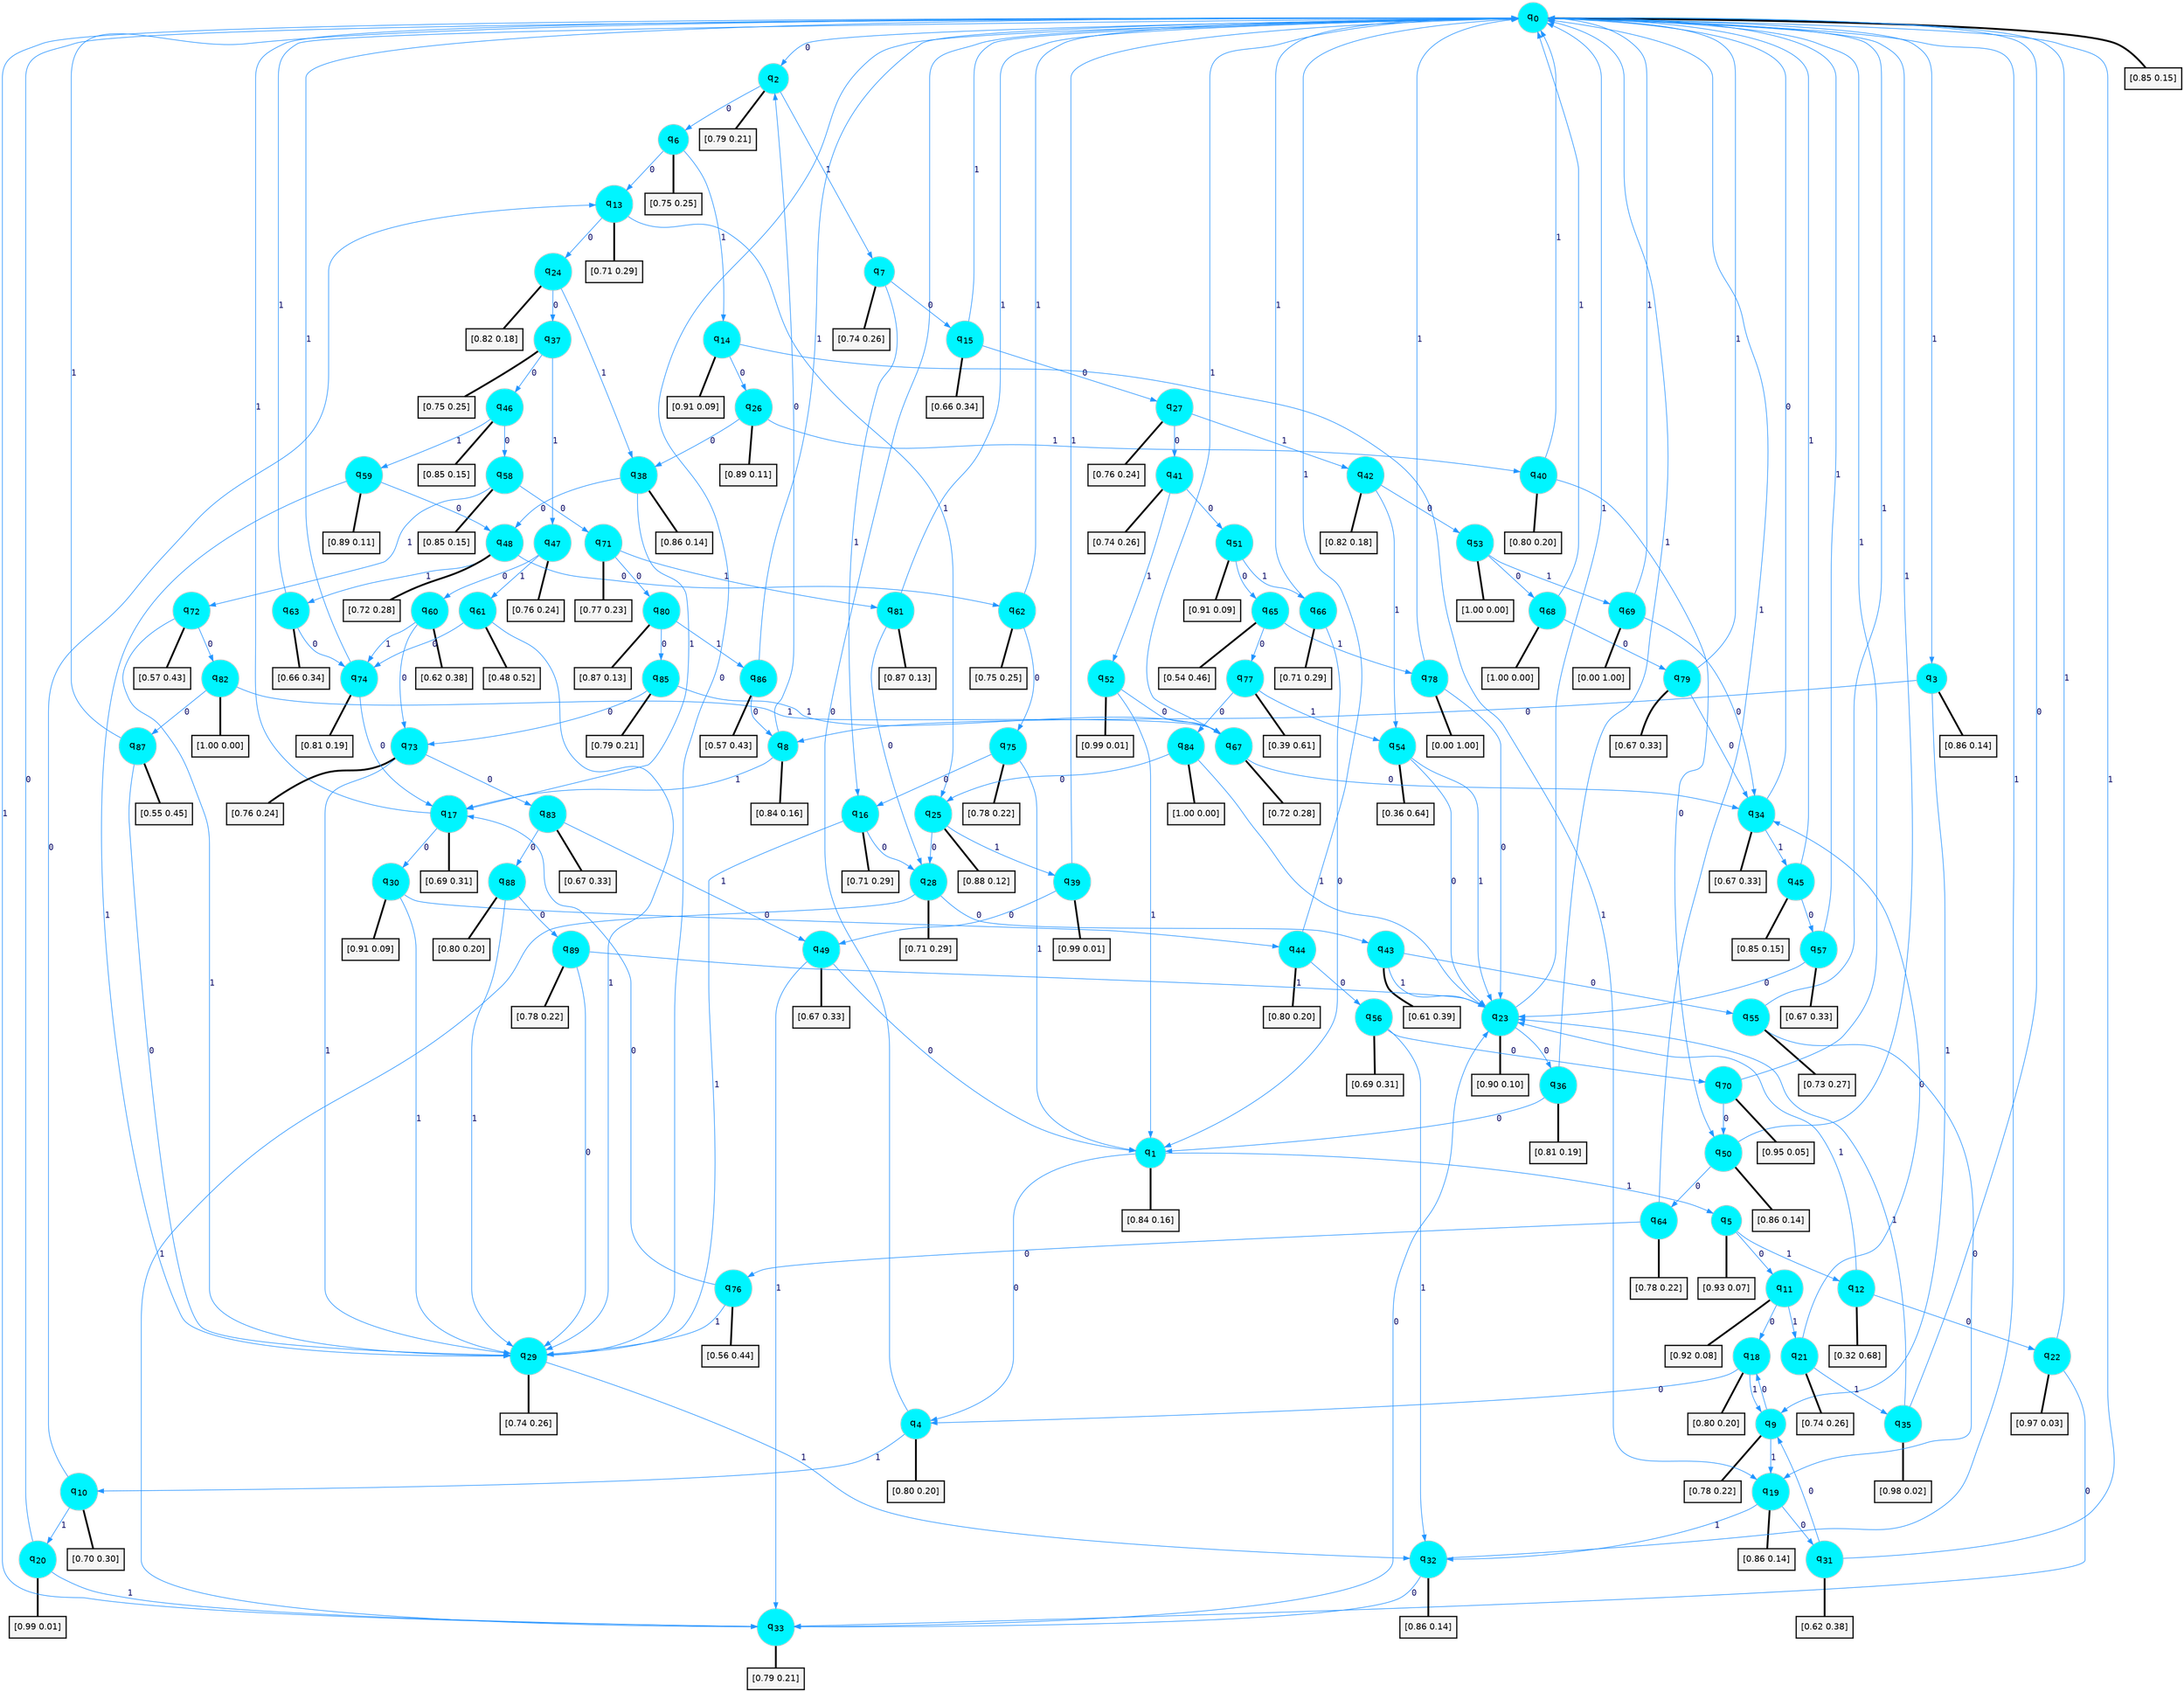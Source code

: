 digraph G {
graph [
bgcolor=transparent, dpi=300, rankdir=TD, size="40,25"];
node [
color=gray, fillcolor=turquoise1, fontcolor=black, fontname=Helvetica, fontsize=16, fontweight=bold, shape=circle, style=filled];
edge [
arrowsize=1, color=dodgerblue1, fontcolor=midnightblue, fontname=courier, fontweight=bold, penwidth=1, style=solid, weight=20];
0[label=<q<SUB>0</SUB>>];
1[label=<q<SUB>1</SUB>>];
2[label=<q<SUB>2</SUB>>];
3[label=<q<SUB>3</SUB>>];
4[label=<q<SUB>4</SUB>>];
5[label=<q<SUB>5</SUB>>];
6[label=<q<SUB>6</SUB>>];
7[label=<q<SUB>7</SUB>>];
8[label=<q<SUB>8</SUB>>];
9[label=<q<SUB>9</SUB>>];
10[label=<q<SUB>10</SUB>>];
11[label=<q<SUB>11</SUB>>];
12[label=<q<SUB>12</SUB>>];
13[label=<q<SUB>13</SUB>>];
14[label=<q<SUB>14</SUB>>];
15[label=<q<SUB>15</SUB>>];
16[label=<q<SUB>16</SUB>>];
17[label=<q<SUB>17</SUB>>];
18[label=<q<SUB>18</SUB>>];
19[label=<q<SUB>19</SUB>>];
20[label=<q<SUB>20</SUB>>];
21[label=<q<SUB>21</SUB>>];
22[label=<q<SUB>22</SUB>>];
23[label=<q<SUB>23</SUB>>];
24[label=<q<SUB>24</SUB>>];
25[label=<q<SUB>25</SUB>>];
26[label=<q<SUB>26</SUB>>];
27[label=<q<SUB>27</SUB>>];
28[label=<q<SUB>28</SUB>>];
29[label=<q<SUB>29</SUB>>];
30[label=<q<SUB>30</SUB>>];
31[label=<q<SUB>31</SUB>>];
32[label=<q<SUB>32</SUB>>];
33[label=<q<SUB>33</SUB>>];
34[label=<q<SUB>34</SUB>>];
35[label=<q<SUB>35</SUB>>];
36[label=<q<SUB>36</SUB>>];
37[label=<q<SUB>37</SUB>>];
38[label=<q<SUB>38</SUB>>];
39[label=<q<SUB>39</SUB>>];
40[label=<q<SUB>40</SUB>>];
41[label=<q<SUB>41</SUB>>];
42[label=<q<SUB>42</SUB>>];
43[label=<q<SUB>43</SUB>>];
44[label=<q<SUB>44</SUB>>];
45[label=<q<SUB>45</SUB>>];
46[label=<q<SUB>46</SUB>>];
47[label=<q<SUB>47</SUB>>];
48[label=<q<SUB>48</SUB>>];
49[label=<q<SUB>49</SUB>>];
50[label=<q<SUB>50</SUB>>];
51[label=<q<SUB>51</SUB>>];
52[label=<q<SUB>52</SUB>>];
53[label=<q<SUB>53</SUB>>];
54[label=<q<SUB>54</SUB>>];
55[label=<q<SUB>55</SUB>>];
56[label=<q<SUB>56</SUB>>];
57[label=<q<SUB>57</SUB>>];
58[label=<q<SUB>58</SUB>>];
59[label=<q<SUB>59</SUB>>];
60[label=<q<SUB>60</SUB>>];
61[label=<q<SUB>61</SUB>>];
62[label=<q<SUB>62</SUB>>];
63[label=<q<SUB>63</SUB>>];
64[label=<q<SUB>64</SUB>>];
65[label=<q<SUB>65</SUB>>];
66[label=<q<SUB>66</SUB>>];
67[label=<q<SUB>67</SUB>>];
68[label=<q<SUB>68</SUB>>];
69[label=<q<SUB>69</SUB>>];
70[label=<q<SUB>70</SUB>>];
71[label=<q<SUB>71</SUB>>];
72[label=<q<SUB>72</SUB>>];
73[label=<q<SUB>73</SUB>>];
74[label=<q<SUB>74</SUB>>];
75[label=<q<SUB>75</SUB>>];
76[label=<q<SUB>76</SUB>>];
77[label=<q<SUB>77</SUB>>];
78[label=<q<SUB>78</SUB>>];
79[label=<q<SUB>79</SUB>>];
80[label=<q<SUB>80</SUB>>];
81[label=<q<SUB>81</SUB>>];
82[label=<q<SUB>82</SUB>>];
83[label=<q<SUB>83</SUB>>];
84[label=<q<SUB>84</SUB>>];
85[label=<q<SUB>85</SUB>>];
86[label=<q<SUB>86</SUB>>];
87[label=<q<SUB>87</SUB>>];
88[label=<q<SUB>88</SUB>>];
89[label=<q<SUB>89</SUB>>];
90[label="[0.85 0.15]", shape=box,fontcolor=black, fontname=Helvetica, fontsize=14, penwidth=2, fillcolor=whitesmoke,color=black];
91[label="[0.84 0.16]", shape=box,fontcolor=black, fontname=Helvetica, fontsize=14, penwidth=2, fillcolor=whitesmoke,color=black];
92[label="[0.79 0.21]", shape=box,fontcolor=black, fontname=Helvetica, fontsize=14, penwidth=2, fillcolor=whitesmoke,color=black];
93[label="[0.86 0.14]", shape=box,fontcolor=black, fontname=Helvetica, fontsize=14, penwidth=2, fillcolor=whitesmoke,color=black];
94[label="[0.80 0.20]", shape=box,fontcolor=black, fontname=Helvetica, fontsize=14, penwidth=2, fillcolor=whitesmoke,color=black];
95[label="[0.93 0.07]", shape=box,fontcolor=black, fontname=Helvetica, fontsize=14, penwidth=2, fillcolor=whitesmoke,color=black];
96[label="[0.75 0.25]", shape=box,fontcolor=black, fontname=Helvetica, fontsize=14, penwidth=2, fillcolor=whitesmoke,color=black];
97[label="[0.74 0.26]", shape=box,fontcolor=black, fontname=Helvetica, fontsize=14, penwidth=2, fillcolor=whitesmoke,color=black];
98[label="[0.84 0.16]", shape=box,fontcolor=black, fontname=Helvetica, fontsize=14, penwidth=2, fillcolor=whitesmoke,color=black];
99[label="[0.78 0.22]", shape=box,fontcolor=black, fontname=Helvetica, fontsize=14, penwidth=2, fillcolor=whitesmoke,color=black];
100[label="[0.70 0.30]", shape=box,fontcolor=black, fontname=Helvetica, fontsize=14, penwidth=2, fillcolor=whitesmoke,color=black];
101[label="[0.92 0.08]", shape=box,fontcolor=black, fontname=Helvetica, fontsize=14, penwidth=2, fillcolor=whitesmoke,color=black];
102[label="[0.32 0.68]", shape=box,fontcolor=black, fontname=Helvetica, fontsize=14, penwidth=2, fillcolor=whitesmoke,color=black];
103[label="[0.71 0.29]", shape=box,fontcolor=black, fontname=Helvetica, fontsize=14, penwidth=2, fillcolor=whitesmoke,color=black];
104[label="[0.91 0.09]", shape=box,fontcolor=black, fontname=Helvetica, fontsize=14, penwidth=2, fillcolor=whitesmoke,color=black];
105[label="[0.66 0.34]", shape=box,fontcolor=black, fontname=Helvetica, fontsize=14, penwidth=2, fillcolor=whitesmoke,color=black];
106[label="[0.71 0.29]", shape=box,fontcolor=black, fontname=Helvetica, fontsize=14, penwidth=2, fillcolor=whitesmoke,color=black];
107[label="[0.69 0.31]", shape=box,fontcolor=black, fontname=Helvetica, fontsize=14, penwidth=2, fillcolor=whitesmoke,color=black];
108[label="[0.80 0.20]", shape=box,fontcolor=black, fontname=Helvetica, fontsize=14, penwidth=2, fillcolor=whitesmoke,color=black];
109[label="[0.86 0.14]", shape=box,fontcolor=black, fontname=Helvetica, fontsize=14, penwidth=2, fillcolor=whitesmoke,color=black];
110[label="[0.99 0.01]", shape=box,fontcolor=black, fontname=Helvetica, fontsize=14, penwidth=2, fillcolor=whitesmoke,color=black];
111[label="[0.74 0.26]", shape=box,fontcolor=black, fontname=Helvetica, fontsize=14, penwidth=2, fillcolor=whitesmoke,color=black];
112[label="[0.97 0.03]", shape=box,fontcolor=black, fontname=Helvetica, fontsize=14, penwidth=2, fillcolor=whitesmoke,color=black];
113[label="[0.90 0.10]", shape=box,fontcolor=black, fontname=Helvetica, fontsize=14, penwidth=2, fillcolor=whitesmoke,color=black];
114[label="[0.82 0.18]", shape=box,fontcolor=black, fontname=Helvetica, fontsize=14, penwidth=2, fillcolor=whitesmoke,color=black];
115[label="[0.88 0.12]", shape=box,fontcolor=black, fontname=Helvetica, fontsize=14, penwidth=2, fillcolor=whitesmoke,color=black];
116[label="[0.89 0.11]", shape=box,fontcolor=black, fontname=Helvetica, fontsize=14, penwidth=2, fillcolor=whitesmoke,color=black];
117[label="[0.76 0.24]", shape=box,fontcolor=black, fontname=Helvetica, fontsize=14, penwidth=2, fillcolor=whitesmoke,color=black];
118[label="[0.71 0.29]", shape=box,fontcolor=black, fontname=Helvetica, fontsize=14, penwidth=2, fillcolor=whitesmoke,color=black];
119[label="[0.74 0.26]", shape=box,fontcolor=black, fontname=Helvetica, fontsize=14, penwidth=2, fillcolor=whitesmoke,color=black];
120[label="[0.91 0.09]", shape=box,fontcolor=black, fontname=Helvetica, fontsize=14, penwidth=2, fillcolor=whitesmoke,color=black];
121[label="[0.62 0.38]", shape=box,fontcolor=black, fontname=Helvetica, fontsize=14, penwidth=2, fillcolor=whitesmoke,color=black];
122[label="[0.86 0.14]", shape=box,fontcolor=black, fontname=Helvetica, fontsize=14, penwidth=2, fillcolor=whitesmoke,color=black];
123[label="[0.79 0.21]", shape=box,fontcolor=black, fontname=Helvetica, fontsize=14, penwidth=2, fillcolor=whitesmoke,color=black];
124[label="[0.67 0.33]", shape=box,fontcolor=black, fontname=Helvetica, fontsize=14, penwidth=2, fillcolor=whitesmoke,color=black];
125[label="[0.98 0.02]", shape=box,fontcolor=black, fontname=Helvetica, fontsize=14, penwidth=2, fillcolor=whitesmoke,color=black];
126[label="[0.81 0.19]", shape=box,fontcolor=black, fontname=Helvetica, fontsize=14, penwidth=2, fillcolor=whitesmoke,color=black];
127[label="[0.75 0.25]", shape=box,fontcolor=black, fontname=Helvetica, fontsize=14, penwidth=2, fillcolor=whitesmoke,color=black];
128[label="[0.86 0.14]", shape=box,fontcolor=black, fontname=Helvetica, fontsize=14, penwidth=2, fillcolor=whitesmoke,color=black];
129[label="[0.99 0.01]", shape=box,fontcolor=black, fontname=Helvetica, fontsize=14, penwidth=2, fillcolor=whitesmoke,color=black];
130[label="[0.80 0.20]", shape=box,fontcolor=black, fontname=Helvetica, fontsize=14, penwidth=2, fillcolor=whitesmoke,color=black];
131[label="[0.74 0.26]", shape=box,fontcolor=black, fontname=Helvetica, fontsize=14, penwidth=2, fillcolor=whitesmoke,color=black];
132[label="[0.82 0.18]", shape=box,fontcolor=black, fontname=Helvetica, fontsize=14, penwidth=2, fillcolor=whitesmoke,color=black];
133[label="[0.61 0.39]", shape=box,fontcolor=black, fontname=Helvetica, fontsize=14, penwidth=2, fillcolor=whitesmoke,color=black];
134[label="[0.80 0.20]", shape=box,fontcolor=black, fontname=Helvetica, fontsize=14, penwidth=2, fillcolor=whitesmoke,color=black];
135[label="[0.85 0.15]", shape=box,fontcolor=black, fontname=Helvetica, fontsize=14, penwidth=2, fillcolor=whitesmoke,color=black];
136[label="[0.85 0.15]", shape=box,fontcolor=black, fontname=Helvetica, fontsize=14, penwidth=2, fillcolor=whitesmoke,color=black];
137[label="[0.76 0.24]", shape=box,fontcolor=black, fontname=Helvetica, fontsize=14, penwidth=2, fillcolor=whitesmoke,color=black];
138[label="[0.72 0.28]", shape=box,fontcolor=black, fontname=Helvetica, fontsize=14, penwidth=2, fillcolor=whitesmoke,color=black];
139[label="[0.67 0.33]", shape=box,fontcolor=black, fontname=Helvetica, fontsize=14, penwidth=2, fillcolor=whitesmoke,color=black];
140[label="[0.86 0.14]", shape=box,fontcolor=black, fontname=Helvetica, fontsize=14, penwidth=2, fillcolor=whitesmoke,color=black];
141[label="[0.91 0.09]", shape=box,fontcolor=black, fontname=Helvetica, fontsize=14, penwidth=2, fillcolor=whitesmoke,color=black];
142[label="[0.99 0.01]", shape=box,fontcolor=black, fontname=Helvetica, fontsize=14, penwidth=2, fillcolor=whitesmoke,color=black];
143[label="[1.00 0.00]", shape=box,fontcolor=black, fontname=Helvetica, fontsize=14, penwidth=2, fillcolor=whitesmoke,color=black];
144[label="[0.36 0.64]", shape=box,fontcolor=black, fontname=Helvetica, fontsize=14, penwidth=2, fillcolor=whitesmoke,color=black];
145[label="[0.73 0.27]", shape=box,fontcolor=black, fontname=Helvetica, fontsize=14, penwidth=2, fillcolor=whitesmoke,color=black];
146[label="[0.69 0.31]", shape=box,fontcolor=black, fontname=Helvetica, fontsize=14, penwidth=2, fillcolor=whitesmoke,color=black];
147[label="[0.67 0.33]", shape=box,fontcolor=black, fontname=Helvetica, fontsize=14, penwidth=2, fillcolor=whitesmoke,color=black];
148[label="[0.85 0.15]", shape=box,fontcolor=black, fontname=Helvetica, fontsize=14, penwidth=2, fillcolor=whitesmoke,color=black];
149[label="[0.89 0.11]", shape=box,fontcolor=black, fontname=Helvetica, fontsize=14, penwidth=2, fillcolor=whitesmoke,color=black];
150[label="[0.62 0.38]", shape=box,fontcolor=black, fontname=Helvetica, fontsize=14, penwidth=2, fillcolor=whitesmoke,color=black];
151[label="[0.48 0.52]", shape=box,fontcolor=black, fontname=Helvetica, fontsize=14, penwidth=2, fillcolor=whitesmoke,color=black];
152[label="[0.75 0.25]", shape=box,fontcolor=black, fontname=Helvetica, fontsize=14, penwidth=2, fillcolor=whitesmoke,color=black];
153[label="[0.66 0.34]", shape=box,fontcolor=black, fontname=Helvetica, fontsize=14, penwidth=2, fillcolor=whitesmoke,color=black];
154[label="[0.78 0.22]", shape=box,fontcolor=black, fontname=Helvetica, fontsize=14, penwidth=2, fillcolor=whitesmoke,color=black];
155[label="[0.54 0.46]", shape=box,fontcolor=black, fontname=Helvetica, fontsize=14, penwidth=2, fillcolor=whitesmoke,color=black];
156[label="[0.71 0.29]", shape=box,fontcolor=black, fontname=Helvetica, fontsize=14, penwidth=2, fillcolor=whitesmoke,color=black];
157[label="[0.72 0.28]", shape=box,fontcolor=black, fontname=Helvetica, fontsize=14, penwidth=2, fillcolor=whitesmoke,color=black];
158[label="[1.00 0.00]", shape=box,fontcolor=black, fontname=Helvetica, fontsize=14, penwidth=2, fillcolor=whitesmoke,color=black];
159[label="[0.00 1.00]", shape=box,fontcolor=black, fontname=Helvetica, fontsize=14, penwidth=2, fillcolor=whitesmoke,color=black];
160[label="[0.95 0.05]", shape=box,fontcolor=black, fontname=Helvetica, fontsize=14, penwidth=2, fillcolor=whitesmoke,color=black];
161[label="[0.77 0.23]", shape=box,fontcolor=black, fontname=Helvetica, fontsize=14, penwidth=2, fillcolor=whitesmoke,color=black];
162[label="[0.57 0.43]", shape=box,fontcolor=black, fontname=Helvetica, fontsize=14, penwidth=2, fillcolor=whitesmoke,color=black];
163[label="[0.76 0.24]", shape=box,fontcolor=black, fontname=Helvetica, fontsize=14, penwidth=2, fillcolor=whitesmoke,color=black];
164[label="[0.81 0.19]", shape=box,fontcolor=black, fontname=Helvetica, fontsize=14, penwidth=2, fillcolor=whitesmoke,color=black];
165[label="[0.78 0.22]", shape=box,fontcolor=black, fontname=Helvetica, fontsize=14, penwidth=2, fillcolor=whitesmoke,color=black];
166[label="[0.56 0.44]", shape=box,fontcolor=black, fontname=Helvetica, fontsize=14, penwidth=2, fillcolor=whitesmoke,color=black];
167[label="[0.39 0.61]", shape=box,fontcolor=black, fontname=Helvetica, fontsize=14, penwidth=2, fillcolor=whitesmoke,color=black];
168[label="[0.00 1.00]", shape=box,fontcolor=black, fontname=Helvetica, fontsize=14, penwidth=2, fillcolor=whitesmoke,color=black];
169[label="[0.67 0.33]", shape=box,fontcolor=black, fontname=Helvetica, fontsize=14, penwidth=2, fillcolor=whitesmoke,color=black];
170[label="[0.87 0.13]", shape=box,fontcolor=black, fontname=Helvetica, fontsize=14, penwidth=2, fillcolor=whitesmoke,color=black];
171[label="[0.87 0.13]", shape=box,fontcolor=black, fontname=Helvetica, fontsize=14, penwidth=2, fillcolor=whitesmoke,color=black];
172[label="[1.00 0.00]", shape=box,fontcolor=black, fontname=Helvetica, fontsize=14, penwidth=2, fillcolor=whitesmoke,color=black];
173[label="[0.67 0.33]", shape=box,fontcolor=black, fontname=Helvetica, fontsize=14, penwidth=2, fillcolor=whitesmoke,color=black];
174[label="[1.00 0.00]", shape=box,fontcolor=black, fontname=Helvetica, fontsize=14, penwidth=2, fillcolor=whitesmoke,color=black];
175[label="[0.79 0.21]", shape=box,fontcolor=black, fontname=Helvetica, fontsize=14, penwidth=2, fillcolor=whitesmoke,color=black];
176[label="[0.57 0.43]", shape=box,fontcolor=black, fontname=Helvetica, fontsize=14, penwidth=2, fillcolor=whitesmoke,color=black];
177[label="[0.55 0.45]", shape=box,fontcolor=black, fontname=Helvetica, fontsize=14, penwidth=2, fillcolor=whitesmoke,color=black];
178[label="[0.80 0.20]", shape=box,fontcolor=black, fontname=Helvetica, fontsize=14, penwidth=2, fillcolor=whitesmoke,color=black];
179[label="[0.78 0.22]", shape=box,fontcolor=black, fontname=Helvetica, fontsize=14, penwidth=2, fillcolor=whitesmoke,color=black];
0->2 [label=0];
0->3 [label=1];
0->90 [arrowhead=none, penwidth=3,color=black];
1->4 [label=0];
1->5 [label=1];
1->91 [arrowhead=none, penwidth=3,color=black];
2->6 [label=0];
2->7 [label=1];
2->92 [arrowhead=none, penwidth=3,color=black];
3->8 [label=0];
3->9 [label=1];
3->93 [arrowhead=none, penwidth=3,color=black];
4->0 [label=0];
4->10 [label=1];
4->94 [arrowhead=none, penwidth=3,color=black];
5->11 [label=0];
5->12 [label=1];
5->95 [arrowhead=none, penwidth=3,color=black];
6->13 [label=0];
6->14 [label=1];
6->96 [arrowhead=none, penwidth=3,color=black];
7->15 [label=0];
7->16 [label=1];
7->97 [arrowhead=none, penwidth=3,color=black];
8->2 [label=0];
8->17 [label=1];
8->98 [arrowhead=none, penwidth=3,color=black];
9->18 [label=0];
9->19 [label=1];
9->99 [arrowhead=none, penwidth=3,color=black];
10->13 [label=0];
10->20 [label=1];
10->100 [arrowhead=none, penwidth=3,color=black];
11->18 [label=0];
11->21 [label=1];
11->101 [arrowhead=none, penwidth=3,color=black];
12->22 [label=0];
12->23 [label=1];
12->102 [arrowhead=none, penwidth=3,color=black];
13->24 [label=0];
13->25 [label=1];
13->103 [arrowhead=none, penwidth=3,color=black];
14->26 [label=0];
14->19 [label=1];
14->104 [arrowhead=none, penwidth=3,color=black];
15->27 [label=0];
15->0 [label=1];
15->105 [arrowhead=none, penwidth=3,color=black];
16->28 [label=0];
16->29 [label=1];
16->106 [arrowhead=none, penwidth=3,color=black];
17->30 [label=0];
17->0 [label=1];
17->107 [arrowhead=none, penwidth=3,color=black];
18->4 [label=0];
18->9 [label=1];
18->108 [arrowhead=none, penwidth=3,color=black];
19->31 [label=0];
19->32 [label=1];
19->109 [arrowhead=none, penwidth=3,color=black];
20->0 [label=0];
20->33 [label=1];
20->110 [arrowhead=none, penwidth=3,color=black];
21->34 [label=0];
21->35 [label=1];
21->111 [arrowhead=none, penwidth=3,color=black];
22->33 [label=0];
22->0 [label=1];
22->112 [arrowhead=none, penwidth=3,color=black];
23->36 [label=0];
23->0 [label=1];
23->113 [arrowhead=none, penwidth=3,color=black];
24->37 [label=0];
24->38 [label=1];
24->114 [arrowhead=none, penwidth=3,color=black];
25->28 [label=0];
25->39 [label=1];
25->115 [arrowhead=none, penwidth=3,color=black];
26->38 [label=0];
26->40 [label=1];
26->116 [arrowhead=none, penwidth=3,color=black];
27->41 [label=0];
27->42 [label=1];
27->117 [arrowhead=none, penwidth=3,color=black];
28->43 [label=0];
28->33 [label=1];
28->118 [arrowhead=none, penwidth=3,color=black];
29->0 [label=0];
29->32 [label=1];
29->119 [arrowhead=none, penwidth=3,color=black];
30->44 [label=0];
30->29 [label=1];
30->120 [arrowhead=none, penwidth=3,color=black];
31->9 [label=0];
31->0 [label=1];
31->121 [arrowhead=none, penwidth=3,color=black];
32->33 [label=0];
32->0 [label=1];
32->122 [arrowhead=none, penwidth=3,color=black];
33->23 [label=0];
33->0 [label=1];
33->123 [arrowhead=none, penwidth=3,color=black];
34->0 [label=0];
34->45 [label=1];
34->124 [arrowhead=none, penwidth=3,color=black];
35->0 [label=0];
35->23 [label=1];
35->125 [arrowhead=none, penwidth=3,color=black];
36->1 [label=0];
36->0 [label=1];
36->126 [arrowhead=none, penwidth=3,color=black];
37->46 [label=0];
37->47 [label=1];
37->127 [arrowhead=none, penwidth=3,color=black];
38->48 [label=0];
38->17 [label=1];
38->128 [arrowhead=none, penwidth=3,color=black];
39->49 [label=0];
39->0 [label=1];
39->129 [arrowhead=none, penwidth=3,color=black];
40->50 [label=0];
40->0 [label=1];
40->130 [arrowhead=none, penwidth=3,color=black];
41->51 [label=0];
41->52 [label=1];
41->131 [arrowhead=none, penwidth=3,color=black];
42->53 [label=0];
42->54 [label=1];
42->132 [arrowhead=none, penwidth=3,color=black];
43->55 [label=0];
43->23 [label=1];
43->133 [arrowhead=none, penwidth=3,color=black];
44->56 [label=0];
44->0 [label=1];
44->134 [arrowhead=none, penwidth=3,color=black];
45->57 [label=0];
45->0 [label=1];
45->135 [arrowhead=none, penwidth=3,color=black];
46->58 [label=0];
46->59 [label=1];
46->136 [arrowhead=none, penwidth=3,color=black];
47->60 [label=0];
47->61 [label=1];
47->137 [arrowhead=none, penwidth=3,color=black];
48->62 [label=0];
48->63 [label=1];
48->138 [arrowhead=none, penwidth=3,color=black];
49->1 [label=0];
49->33 [label=1];
49->139 [arrowhead=none, penwidth=3,color=black];
50->64 [label=0];
50->0 [label=1];
50->140 [arrowhead=none, penwidth=3,color=black];
51->65 [label=0];
51->66 [label=1];
51->141 [arrowhead=none, penwidth=3,color=black];
52->67 [label=0];
52->1 [label=1];
52->142 [arrowhead=none, penwidth=3,color=black];
53->68 [label=0];
53->69 [label=1];
53->143 [arrowhead=none, penwidth=3,color=black];
54->23 [label=0];
54->23 [label=1];
54->144 [arrowhead=none, penwidth=3,color=black];
55->19 [label=0];
55->0 [label=1];
55->145 [arrowhead=none, penwidth=3,color=black];
56->70 [label=0];
56->32 [label=1];
56->146 [arrowhead=none, penwidth=3,color=black];
57->23 [label=0];
57->0 [label=1];
57->147 [arrowhead=none, penwidth=3,color=black];
58->71 [label=0];
58->72 [label=1];
58->148 [arrowhead=none, penwidth=3,color=black];
59->48 [label=0];
59->29 [label=1];
59->149 [arrowhead=none, penwidth=3,color=black];
60->73 [label=0];
60->74 [label=1];
60->150 [arrowhead=none, penwidth=3,color=black];
61->74 [label=0];
61->29 [label=1];
61->151 [arrowhead=none, penwidth=3,color=black];
62->75 [label=0];
62->0 [label=1];
62->152 [arrowhead=none, penwidth=3,color=black];
63->74 [label=0];
63->0 [label=1];
63->153 [arrowhead=none, penwidth=3,color=black];
64->76 [label=0];
64->0 [label=1];
64->154 [arrowhead=none, penwidth=3,color=black];
65->77 [label=0];
65->78 [label=1];
65->155 [arrowhead=none, penwidth=3,color=black];
66->1 [label=0];
66->0 [label=1];
66->156 [arrowhead=none, penwidth=3,color=black];
67->34 [label=0];
67->0 [label=1];
67->157 [arrowhead=none, penwidth=3,color=black];
68->79 [label=0];
68->0 [label=1];
68->158 [arrowhead=none, penwidth=3,color=black];
69->34 [label=0];
69->0 [label=1];
69->159 [arrowhead=none, penwidth=3,color=black];
70->50 [label=0];
70->0 [label=1];
70->160 [arrowhead=none, penwidth=3,color=black];
71->80 [label=0];
71->81 [label=1];
71->161 [arrowhead=none, penwidth=3,color=black];
72->82 [label=0];
72->29 [label=1];
72->162 [arrowhead=none, penwidth=3,color=black];
73->83 [label=0];
73->29 [label=1];
73->163 [arrowhead=none, penwidth=3,color=black];
74->17 [label=0];
74->0 [label=1];
74->164 [arrowhead=none, penwidth=3,color=black];
75->16 [label=0];
75->1 [label=1];
75->165 [arrowhead=none, penwidth=3,color=black];
76->17 [label=0];
76->29 [label=1];
76->166 [arrowhead=none, penwidth=3,color=black];
77->84 [label=0];
77->54 [label=1];
77->167 [arrowhead=none, penwidth=3,color=black];
78->23 [label=0];
78->0 [label=1];
78->168 [arrowhead=none, penwidth=3,color=black];
79->34 [label=0];
79->0 [label=1];
79->169 [arrowhead=none, penwidth=3,color=black];
80->85 [label=0];
80->86 [label=1];
80->170 [arrowhead=none, penwidth=3,color=black];
81->28 [label=0];
81->0 [label=1];
81->171 [arrowhead=none, penwidth=3,color=black];
82->87 [label=0];
82->67 [label=1];
82->172 [arrowhead=none, penwidth=3,color=black];
83->88 [label=0];
83->49 [label=1];
83->173 [arrowhead=none, penwidth=3,color=black];
84->25 [label=0];
84->23 [label=1];
84->174 [arrowhead=none, penwidth=3,color=black];
85->73 [label=0];
85->67 [label=1];
85->175 [arrowhead=none, penwidth=3,color=black];
86->8 [label=0];
86->0 [label=1];
86->176 [arrowhead=none, penwidth=3,color=black];
87->29 [label=0];
87->0 [label=1];
87->177 [arrowhead=none, penwidth=3,color=black];
88->89 [label=0];
88->29 [label=1];
88->178 [arrowhead=none, penwidth=3,color=black];
89->29 [label=0];
89->23 [label=1];
89->179 [arrowhead=none, penwidth=3,color=black];
}
